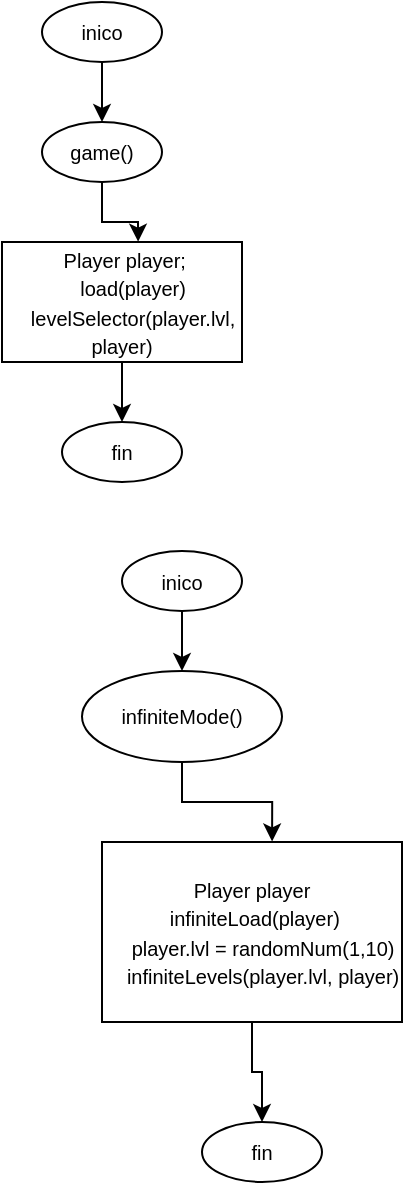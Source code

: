 <mxfile version="27.2.0">
  <diagram name="Página-1" id="CSLVOGBIZwPzC676CMnz">
    <mxGraphModel dx="1342" dy="663" grid="1" gridSize="10" guides="1" tooltips="1" connect="1" arrows="1" fold="1" page="1" pageScale="1" pageWidth="827" pageHeight="1169" math="0" shadow="0">
      <root>
        <mxCell id="0" />
        <mxCell id="1" parent="0" />
        <mxCell id="c8fQ7Zv_BEuDxln96nX9-7" value="" style="edgeStyle=orthogonalEdgeStyle;rounded=0;orthogonalLoop=1;jettySize=auto;html=1;" edge="1" parent="1" source="c8fQ7Zv_BEuDxln96nX9-1" target="c8fQ7Zv_BEuDxln96nX9-6">
          <mxGeometry relative="1" as="geometry" />
        </mxCell>
        <mxCell id="c8fQ7Zv_BEuDxln96nX9-1" value="&lt;font style=&quot;font-size: 10px;&quot;&gt;inico&lt;/font&gt;" style="ellipse;whiteSpace=wrap;html=1;" vertex="1" parent="1">
          <mxGeometry x="310" y="50" width="60" height="30" as="geometry" />
        </mxCell>
        <mxCell id="c8fQ7Zv_BEuDxln96nX9-5" style="edgeStyle=orthogonalEdgeStyle;rounded=0;orthogonalLoop=1;jettySize=auto;html=1;" edge="1" parent="1" source="c8fQ7Zv_BEuDxln96nX9-2" target="c8fQ7Zv_BEuDxln96nX9-4">
          <mxGeometry relative="1" as="geometry" />
        </mxCell>
        <mxCell id="c8fQ7Zv_BEuDxln96nX9-2" value="&lt;div&gt;&lt;font style=&quot;font-size: 10px;&quot;&gt;&amp;nbsp;Player player;&lt;/font&gt;&lt;/div&gt;&lt;div&gt;&lt;font style=&quot;font-size: 10px;&quot;&gt;&amp;nbsp; &amp;nbsp; load(player)&lt;/font&gt;&lt;/div&gt;&lt;div&gt;&lt;font style=&quot;font-size: 10px;&quot;&gt;&amp;nbsp; &amp;nbsp; levelSelector(player.lvl, player)&lt;/font&gt;&lt;/div&gt;" style="rounded=0;whiteSpace=wrap;html=1;" vertex="1" parent="1">
          <mxGeometry x="290" y="170" width="120" height="60" as="geometry" />
        </mxCell>
        <mxCell id="c8fQ7Zv_BEuDxln96nX9-4" value="&lt;span style=&quot;font-size: 10px;&quot;&gt;fin&lt;/span&gt;" style="ellipse;whiteSpace=wrap;html=1;" vertex="1" parent="1">
          <mxGeometry x="320" y="260" width="60" height="30" as="geometry" />
        </mxCell>
        <mxCell id="c8fQ7Zv_BEuDxln96nX9-6" value="&lt;span style=&quot;font-size: 10px;&quot;&gt;game()&lt;/span&gt;" style="ellipse;whiteSpace=wrap;html=1;" vertex="1" parent="1">
          <mxGeometry x="310" y="110" width="60" height="30" as="geometry" />
        </mxCell>
        <mxCell id="c8fQ7Zv_BEuDxln96nX9-9" style="edgeStyle=orthogonalEdgeStyle;rounded=0;orthogonalLoop=1;jettySize=auto;html=1;entryX=0.567;entryY=-0.003;entryDx=0;entryDy=0;entryPerimeter=0;" edge="1" parent="1" source="c8fQ7Zv_BEuDxln96nX9-6" target="c8fQ7Zv_BEuDxln96nX9-2">
          <mxGeometry relative="1" as="geometry" />
        </mxCell>
        <mxCell id="c8fQ7Zv_BEuDxln96nX9-10" value="" style="edgeStyle=orthogonalEdgeStyle;rounded=0;orthogonalLoop=1;jettySize=auto;html=1;" edge="1" parent="1" source="c8fQ7Zv_BEuDxln96nX9-11" target="c8fQ7Zv_BEuDxln96nX9-15">
          <mxGeometry relative="1" as="geometry" />
        </mxCell>
        <mxCell id="c8fQ7Zv_BEuDxln96nX9-11" value="&lt;font style=&quot;font-size: 10px;&quot;&gt;inico&lt;/font&gt;" style="ellipse;whiteSpace=wrap;html=1;" vertex="1" parent="1">
          <mxGeometry x="350" y="324.5" width="60" height="30" as="geometry" />
        </mxCell>
        <mxCell id="c8fQ7Zv_BEuDxln96nX9-12" style="edgeStyle=orthogonalEdgeStyle;rounded=0;orthogonalLoop=1;jettySize=auto;html=1;" edge="1" parent="1" source="c8fQ7Zv_BEuDxln96nX9-13" target="c8fQ7Zv_BEuDxln96nX9-14">
          <mxGeometry relative="1" as="geometry" />
        </mxCell>
        <mxCell id="c8fQ7Zv_BEuDxln96nX9-13" value="&lt;div&gt;&lt;div&gt;&lt;span style=&quot;font-size: 10px; background-color: transparent; color: light-dark(rgb(0, 0, 0), rgb(255, 255, 255));&quot;&gt;Player player&lt;/span&gt;&lt;/div&gt;&lt;div&gt;&lt;span style=&quot;font-size: 10px;&quot;&gt;&amp;nbsp;infiniteLoad(player)&lt;/span&gt;&lt;/div&gt;&lt;div&gt;&lt;span style=&quot;font-size: 10px;&quot;&gt;&amp;nbsp; &amp;nbsp; player.lvl = randomNum(1,10)&lt;/span&gt;&lt;/div&gt;&lt;div&gt;&lt;span style=&quot;font-size: 10px;&quot;&gt;&amp;nbsp; &amp;nbsp; infiniteLevels(player.lvl, player)&lt;/span&gt;&lt;/div&gt;&lt;/div&gt;" style="rounded=0;whiteSpace=wrap;html=1;" vertex="1" parent="1">
          <mxGeometry x="340" y="470" width="150" height="90" as="geometry" />
        </mxCell>
        <mxCell id="c8fQ7Zv_BEuDxln96nX9-14" value="&lt;span style=&quot;font-size: 10px;&quot;&gt;fin&lt;/span&gt;" style="ellipse;whiteSpace=wrap;html=1;" vertex="1" parent="1">
          <mxGeometry x="390" y="610" width="60" height="30" as="geometry" />
        </mxCell>
        <mxCell id="c8fQ7Zv_BEuDxln96nX9-15" value="&lt;span style=&quot;font-size: 10px;&quot;&gt;infiniteMode()&lt;/span&gt;" style="ellipse;whiteSpace=wrap;html=1;" vertex="1" parent="1">
          <mxGeometry x="330" y="384.5" width="100" height="45.5" as="geometry" />
        </mxCell>
        <mxCell id="c8fQ7Zv_BEuDxln96nX9-16" style="edgeStyle=orthogonalEdgeStyle;rounded=0;orthogonalLoop=1;jettySize=auto;html=1;entryX=0.567;entryY=-0.003;entryDx=0;entryDy=0;entryPerimeter=0;" edge="1" parent="1" source="c8fQ7Zv_BEuDxln96nX9-15" target="c8fQ7Zv_BEuDxln96nX9-13">
          <mxGeometry relative="1" as="geometry" />
        </mxCell>
      </root>
    </mxGraphModel>
  </diagram>
</mxfile>
